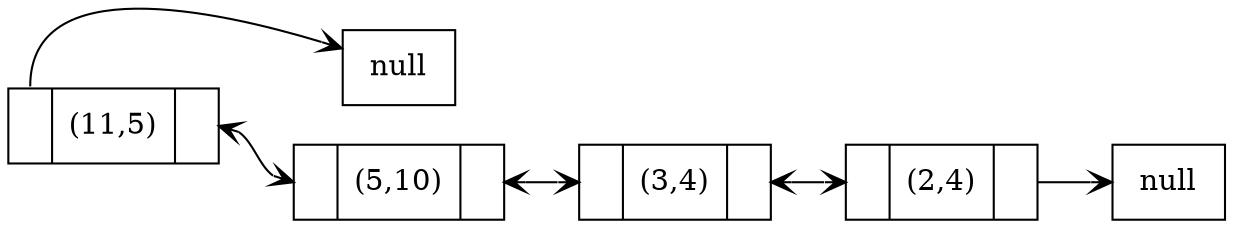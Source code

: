 digraph foo { rankdir=LR; node [shape=record];n1[label = "null"]
n2[label = "null"]
s0 [label="{<ref0> | <data> (11,5) | <ref>  }"];
s0:ref -> s1:ref0 [arrowhead=vee, dir=both, tailclip=false, arrowtail = vee];
s1 [label="{<ref0> | <data> (5,10) | <ref>  }"];
s1:ref -> s2:ref0 [arrowhead=vee, dir=both, tailclip=false, arrowtail = vee];
s2 [label="{<ref0> | <data> (3,4) | <ref>  }"];
s2:ref -> s3:ref0 [arrowhead=vee, dir=both, tailclip=false, arrowtail = vee];
s3 [label="{<ref0> | <data> (2,4) | <ref>  }"];
s3:ref -> n2      [arrowhead=vee, tailclip=false,arrowtail = vee];
s0:ref0 -> n1      [arrowhead=vee, tailclip=false,arrowtail = vee];}